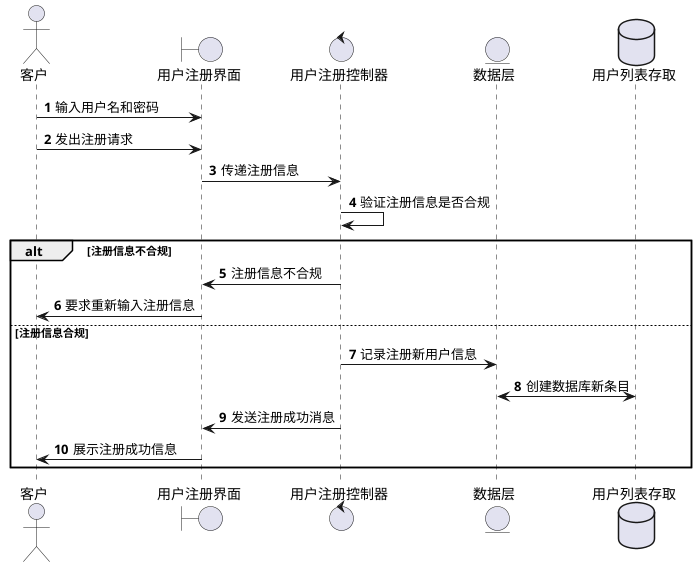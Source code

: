 @startuml
'https://plantuml.com/sequence-diagram

autonumber

actor 客户 as user
boundary 用户注册界面 as inout
control 用户注册控制器 as ctrl
entity 数据层 as dao
database 用户列表存取 as db

user -> inout : 输入用户名和密码
user -> inout : 发出注册请求
inout -> ctrl : 传递注册信息
ctrl -> ctrl    : 验证注册信息是否合规

alt 注册信息不合规
    ctrl -> inout : 注册信息不合规
    inout -> user   : 要求重新输入注册信息
else 注册信息合规
    ctrl -> dao : 记录注册新用户信息
    dao <-> db  : 创建数据库新条目
    ctrl -> inout   : 发送注册成功消息
    inout -> user   : 展示注册成功信息
end

@enduml